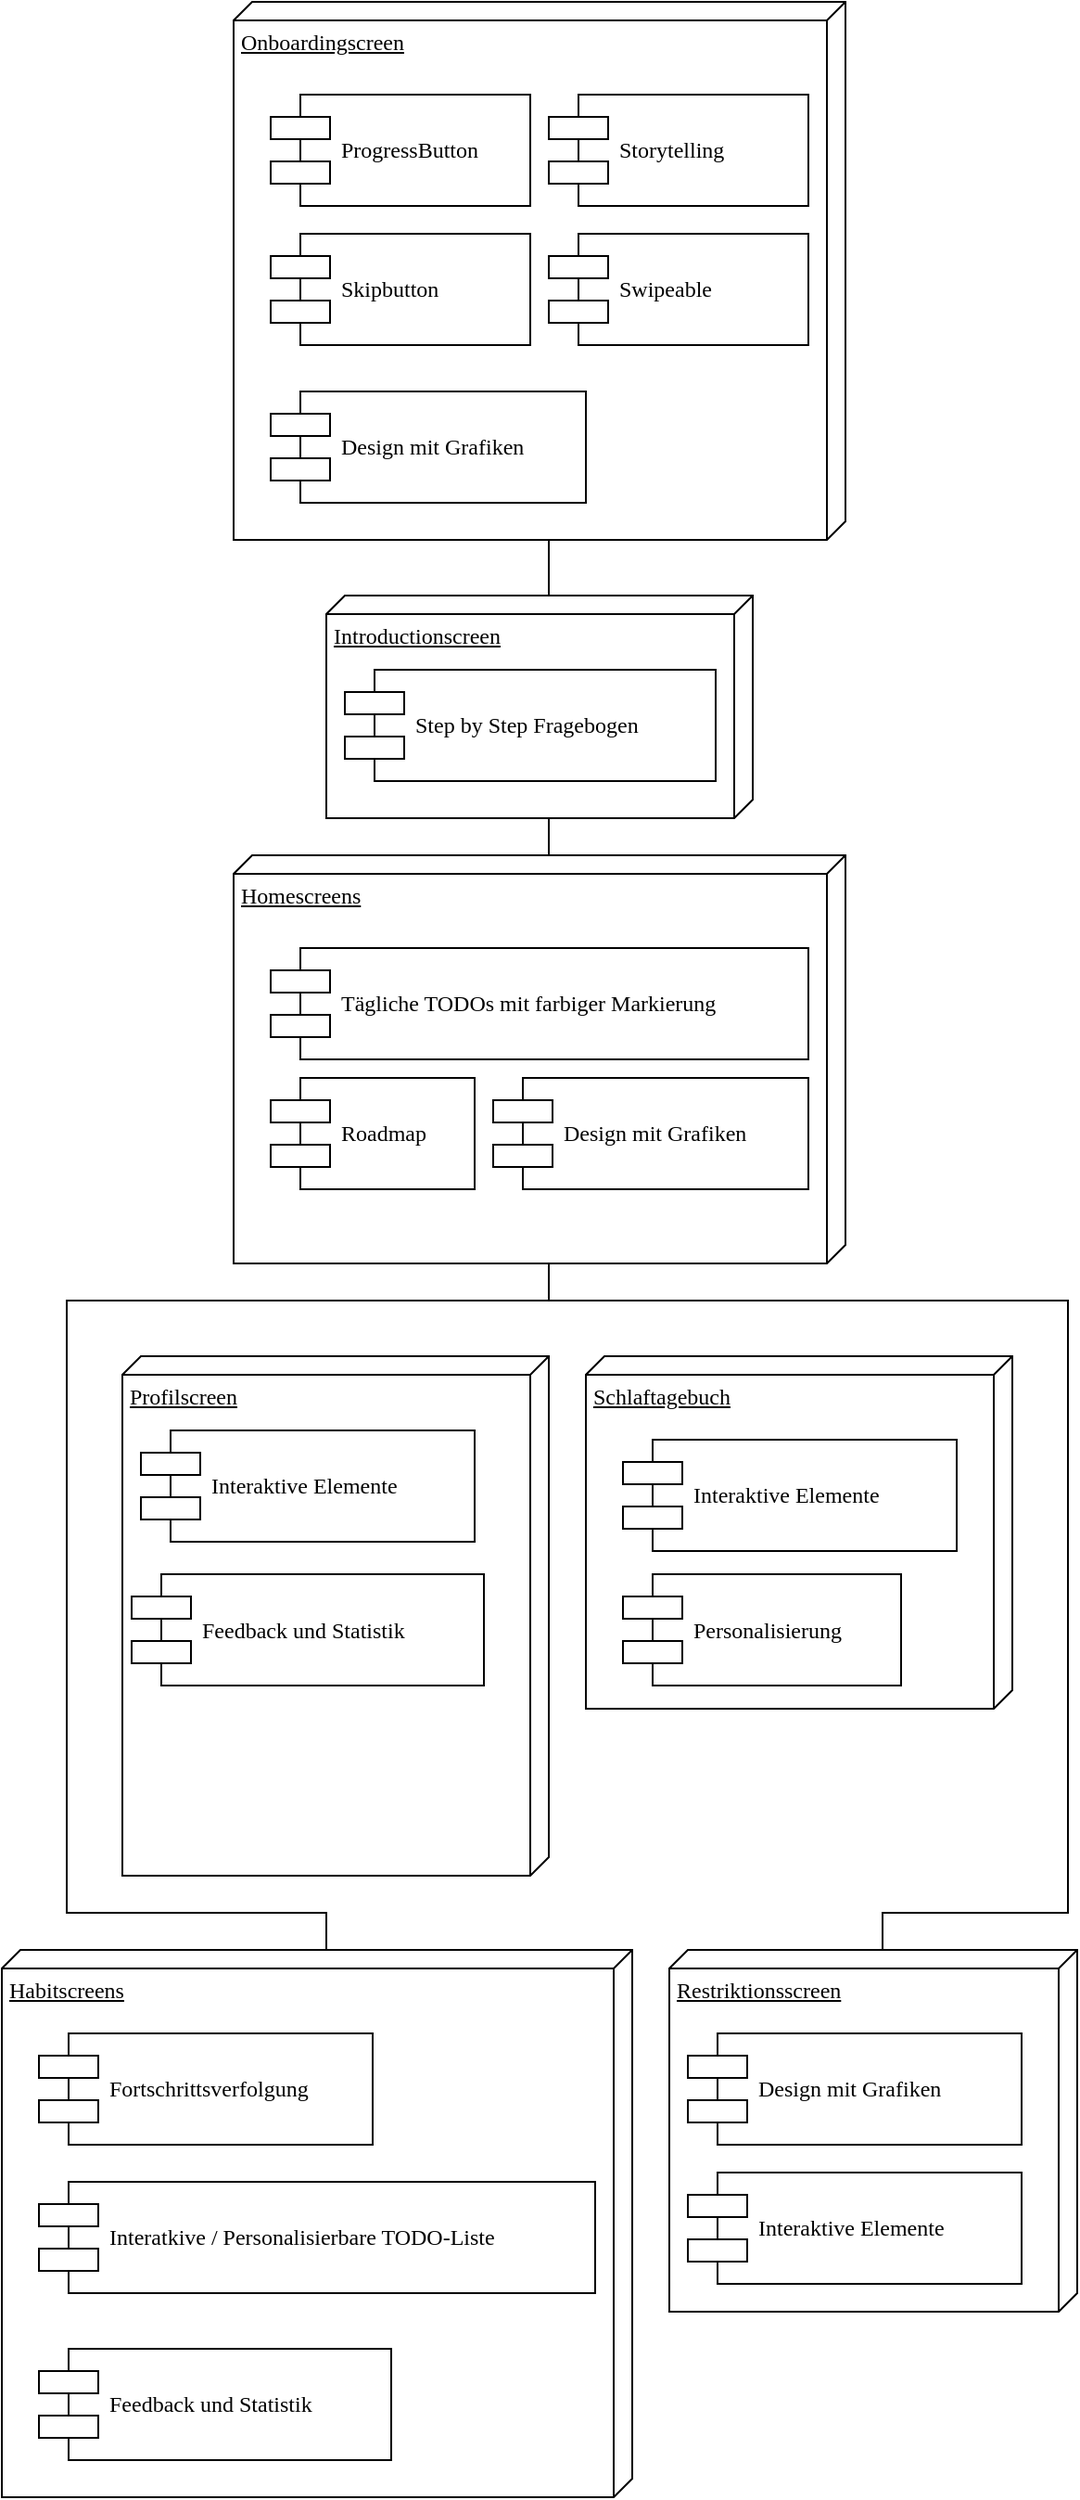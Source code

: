 <mxfile version="21.4.0" type="github">
  <diagram name="Page-1" id="5f0bae14-7c28-e335-631c-24af17079c00">
    <mxGraphModel dx="929" dy="1361" grid="1" gridSize="10" guides="1" tooltips="1" connect="1" arrows="1" fold="1" page="1" pageScale="1" pageWidth="1100" pageHeight="850" background="none" math="0" shadow="0">
      <root>
        <mxCell id="0" />
        <mxCell id="1" parent="0" />
        <mxCell id="39150e848f15840c-1" value="Onboardingscreen" style="verticalAlign=top;align=left;spacingTop=8;spacingLeft=2;spacingRight=12;shape=cube;size=10;direction=south;fontStyle=4;html=1;rounded=0;shadow=0;comic=0;labelBackgroundColor=none;strokeWidth=1;fontFamily=Verdana;fontSize=12" parent="1" vertex="1">
          <mxGeometry x="135" y="-830" width="330" height="290" as="geometry" />
        </mxCell>
        <mxCell id="39150e848f15840c-2" value="Homescreens" style="verticalAlign=top;align=left;spacingTop=8;spacingLeft=2;spacingRight=12;shape=cube;size=10;direction=south;fontStyle=4;html=1;rounded=0;shadow=0;comic=0;labelBackgroundColor=none;strokeWidth=1;fontFamily=Verdana;fontSize=12" parent="1" vertex="1">
          <mxGeometry x="135" y="-370" width="330" height="220" as="geometry" />
        </mxCell>
        <mxCell id="39150e848f15840c-3" value="Introductionscreen" style="verticalAlign=top;align=left;spacingTop=8;spacingLeft=2;spacingRight=12;shape=cube;size=10;direction=south;fontStyle=4;html=1;rounded=0;shadow=0;comic=0;labelBackgroundColor=none;strokeWidth=1;fontFamily=Verdana;fontSize=12" parent="1" vertex="1">
          <mxGeometry x="185" y="-510" width="230" height="120" as="geometry" />
        </mxCell>
        <mxCell id="39150e848f15840c-7" value="Tägliche TODOs mit farbiger Markierung" style="shape=component;align=left;spacingLeft=36;rounded=0;shadow=0;comic=0;labelBackgroundColor=none;strokeWidth=1;fontFamily=Verdana;fontSize=12;html=1;" parent="1" vertex="1">
          <mxGeometry x="155" y="-320" width="290" height="60" as="geometry" />
        </mxCell>
        <mxCell id="39150e848f15840c-10" value="ProgressButton" style="shape=component;align=left;spacingLeft=36;rounded=0;shadow=0;comic=0;labelBackgroundColor=none;strokeWidth=1;fontFamily=Verdana;fontSize=12;html=1;" parent="1" vertex="1">
          <mxGeometry x="155" y="-780" width="140" height="60" as="geometry" />
        </mxCell>
        <mxCell id="39150e848f15840c-17" style="edgeStyle=orthogonalEdgeStyle;rounded=0;html=1;labelBackgroundColor=none;startArrow=none;startFill=0;startSize=8;endArrow=none;endFill=0;endSize=16;fontFamily=Verdana;fontSize=12;entryX=0;entryY=0;entryDx=0;entryDy=160;entryPerimeter=0;" parent="1" target="39150e848f15840c-2" edge="1">
          <mxGeometry relative="1" as="geometry">
            <Array as="points">
              <mxPoint x="305" y="-390" />
            </Array>
            <mxPoint x="410" y="-470" as="targetPoint" />
            <mxPoint x="285.059" y="-390" as="sourcePoint" />
          </mxGeometry>
        </mxCell>
        <mxCell id="39150e848f15840c-18" style="edgeStyle=orthogonalEdgeStyle;rounded=0;html=1;labelBackgroundColor=none;startArrow=none;startFill=0;startSize=8;endArrow=none;endFill=0;endSize=16;fontFamily=Verdana;fontSize=12;exitX=0;exitY=0;exitDx=0;exitDy=110;exitPerimeter=0;" parent="1" source="39150e848f15840c-3" target="39150e848f15840c-1" edge="1">
          <mxGeometry relative="1" as="geometry">
            <Array as="points">
              <mxPoint x="305" y="-530" />
              <mxPoint x="305" y="-530" />
            </Array>
            <mxPoint x="305" y="-490" as="sourcePoint" />
          </mxGeometry>
        </mxCell>
        <mxCell id="GZp-4GX_bm0-hnHdVh08-3" value="Skipbutton" style="shape=component;align=left;spacingLeft=36;rounded=0;shadow=0;comic=0;labelBackgroundColor=none;strokeWidth=1;fontFamily=Verdana;fontSize=12;html=1;" parent="1" vertex="1">
          <mxGeometry x="155" y="-705" width="140" height="60" as="geometry" />
        </mxCell>
        <mxCell id="GZp-4GX_bm0-hnHdVh08-4" value="Swipeable" style="shape=component;align=left;spacingLeft=36;rounded=0;shadow=0;comic=0;labelBackgroundColor=none;strokeWidth=1;fontFamily=Verdana;fontSize=12;html=1;" parent="1" vertex="1">
          <mxGeometry x="305" y="-705" width="140" height="60" as="geometry" />
        </mxCell>
        <mxCell id="GZp-4GX_bm0-hnHdVh08-5" value="Storytelling" style="shape=component;align=left;spacingLeft=36;rounded=0;shadow=0;comic=0;labelBackgroundColor=none;strokeWidth=1;fontFamily=Verdana;fontSize=12;html=1;" parent="1" vertex="1">
          <mxGeometry x="305" y="-780" width="140" height="60" as="geometry" />
        </mxCell>
        <mxCell id="GZp-4GX_bm0-hnHdVh08-6" value="Step by Step Fragebogen" style="shape=component;align=left;spacingLeft=36;rounded=0;shadow=0;comic=0;labelBackgroundColor=none;strokeWidth=1;fontFamily=Verdana;fontSize=12;html=1;" parent="1" vertex="1">
          <mxGeometry x="195" y="-470" width="200" height="60" as="geometry" />
        </mxCell>
        <mxCell id="GZp-4GX_bm0-hnHdVh08-7" value="Roadmap" style="shape=component;align=left;spacingLeft=36;rounded=0;shadow=0;comic=0;labelBackgroundColor=none;strokeWidth=1;fontFamily=Verdana;fontSize=12;html=1;" parent="1" vertex="1">
          <mxGeometry x="155" y="-250" width="110" height="60" as="geometry" />
        </mxCell>
        <mxCell id="GZp-4GX_bm0-hnHdVh08-10" value="Habitscreens" style="verticalAlign=top;align=left;spacingTop=8;spacingLeft=2;spacingRight=12;shape=cube;size=10;direction=south;fontStyle=4;html=1;rounded=0;shadow=0;comic=0;labelBackgroundColor=none;strokeWidth=1;fontFamily=Verdana;fontSize=12" parent="1" vertex="1">
          <mxGeometry x="10" y="220" width="340" height="295" as="geometry" />
        </mxCell>
        <mxCell id="GZp-4GX_bm0-hnHdVh08-11" value="Fortschrittsverfolgung" style="shape=component;align=left;spacingLeft=36;rounded=0;shadow=0;comic=0;labelBackgroundColor=none;strokeWidth=1;fontFamily=Verdana;fontSize=12;html=1;" parent="1" vertex="1">
          <mxGeometry x="30" y="265" width="180" height="60" as="geometry" />
        </mxCell>
        <mxCell id="GZp-4GX_bm0-hnHdVh08-12" value="Interatkive / Personalisierbare TODO-Liste" style="shape=component;align=left;spacingLeft=36;rounded=0;shadow=0;comic=0;labelBackgroundColor=none;strokeWidth=1;fontFamily=Verdana;fontSize=12;html=1;" parent="1" vertex="1">
          <mxGeometry x="30" y="345" width="300" height="60" as="geometry" />
        </mxCell>
        <mxCell id="GZp-4GX_bm0-hnHdVh08-13" value="Feedback und Statistik" style="shape=component;align=left;spacingLeft=36;rounded=0;shadow=0;comic=0;labelBackgroundColor=none;strokeWidth=1;fontFamily=Verdana;fontSize=12;html=1;" parent="1" vertex="1">
          <mxGeometry x="30" y="435" width="190" height="60" as="geometry" />
        </mxCell>
        <mxCell id="GZp-4GX_bm0-hnHdVh08-14" style="edgeStyle=orthogonalEdgeStyle;rounded=0;html=1;labelBackgroundColor=none;startArrow=none;startFill=0;startSize=8;endArrow=none;endFill=0;endSize=16;fontFamily=Verdana;fontSize=12;entryX=0;entryY=0;entryDx=0;entryDy=165;entryPerimeter=0;" parent="1" target="GZp-4GX_bm0-hnHdVh08-10" edge="1">
          <mxGeometry relative="1" as="geometry">
            <Array as="points">
              <mxPoint x="305" y="-130" />
              <mxPoint x="45" y="-130" />
              <mxPoint x="45" y="200" />
              <mxPoint x="185" y="200" />
            </Array>
            <mxPoint x="305" y="-150" as="sourcePoint" />
            <mxPoint x="470.0" y="-110.0" as="targetPoint" />
          </mxGeometry>
        </mxCell>
        <mxCell id="GZp-4GX_bm0-hnHdVh08-15" value="Design mit Grafiken" style="shape=component;align=left;spacingLeft=36;rounded=0;shadow=0;comic=0;labelBackgroundColor=none;strokeWidth=1;fontFamily=Verdana;fontSize=12;html=1;" parent="1" vertex="1">
          <mxGeometry x="275" y="-250" width="170" height="60" as="geometry" />
        </mxCell>
        <mxCell id="GZp-4GX_bm0-hnHdVh08-16" value="Design mit Grafiken" style="shape=component;align=left;spacingLeft=36;rounded=0;shadow=0;comic=0;labelBackgroundColor=none;strokeWidth=1;fontFamily=Verdana;fontSize=12;html=1;" parent="1" vertex="1">
          <mxGeometry x="155" y="-620" width="170" height="60" as="geometry" />
        </mxCell>
        <mxCell id="GZp-4GX_bm0-hnHdVh08-17" value="Schlaftagebuch" style="verticalAlign=top;align=left;spacingTop=8;spacingLeft=2;spacingRight=12;shape=cube;size=10;direction=south;fontStyle=4;html=1;rounded=0;shadow=0;comic=0;labelBackgroundColor=none;strokeWidth=1;fontFamily=Verdana;fontSize=12" parent="1" vertex="1">
          <mxGeometry x="325" y="-100" width="230" height="190" as="geometry" />
        </mxCell>
        <mxCell id="GZp-4GX_bm0-hnHdVh08-18" value="Interaktive Elemente" style="shape=component;align=left;spacingLeft=36;rounded=0;shadow=0;comic=0;labelBackgroundColor=none;strokeWidth=1;fontFamily=Verdana;fontSize=12;html=1;" parent="1" vertex="1">
          <mxGeometry x="345" y="-55" width="180" height="60" as="geometry" />
        </mxCell>
        <mxCell id="GZp-4GX_bm0-hnHdVh08-21" value="Restriktionsscreen" style="verticalAlign=top;align=left;spacingTop=8;spacingLeft=2;spacingRight=12;shape=cube;size=10;direction=south;fontStyle=4;html=1;rounded=0;shadow=0;comic=0;labelBackgroundColor=none;strokeWidth=1;fontFamily=Verdana;fontSize=12" parent="1" vertex="1">
          <mxGeometry x="370" y="220" width="220" height="195" as="geometry" />
        </mxCell>
        <mxCell id="GZp-4GX_bm0-hnHdVh08-22" value="Design mit Grafiken" style="shape=component;align=left;spacingLeft=36;rounded=0;shadow=0;comic=0;labelBackgroundColor=none;strokeWidth=1;fontFamily=Verdana;fontSize=12;html=1;" parent="1" vertex="1">
          <mxGeometry x="380" y="265" width="180" height="60" as="geometry" />
        </mxCell>
        <mxCell id="GZp-4GX_bm0-hnHdVh08-24" value="Interaktive Elemente" style="shape=component;align=left;spacingLeft=36;rounded=0;shadow=0;comic=0;labelBackgroundColor=none;strokeWidth=1;fontFamily=Verdana;fontSize=12;html=1;" parent="1" vertex="1">
          <mxGeometry x="380" y="340" width="180" height="60" as="geometry" />
        </mxCell>
        <mxCell id="GZp-4GX_bm0-hnHdVh08-25" value="Profilscreen" style="verticalAlign=top;align=left;spacingTop=8;spacingLeft=2;spacingRight=12;shape=cube;size=10;direction=south;fontStyle=4;html=1;rounded=0;shadow=0;comic=0;labelBackgroundColor=none;strokeWidth=1;fontFamily=Verdana;fontSize=12" parent="1" vertex="1">
          <mxGeometry x="75" y="-100" width="230" height="280" as="geometry" />
        </mxCell>
        <mxCell id="GZp-4GX_bm0-hnHdVh08-26" value="Interaktive Elemente" style="shape=component;align=left;spacingLeft=36;rounded=0;shadow=0;comic=0;labelBackgroundColor=none;strokeWidth=1;fontFamily=Verdana;fontSize=12;html=1;" parent="1" vertex="1">
          <mxGeometry x="85" y="-60" width="180" height="60" as="geometry" />
        </mxCell>
        <mxCell id="GZp-4GX_bm0-hnHdVh08-27" value="Feedback und Statistik" style="shape=component;align=left;spacingLeft=36;rounded=0;shadow=0;comic=0;labelBackgroundColor=none;strokeWidth=1;fontFamily=Verdana;fontSize=12;html=1;" parent="1" vertex="1">
          <mxGeometry x="80" y="17.5" width="190" height="60" as="geometry" />
        </mxCell>
        <mxCell id="GZp-4GX_bm0-hnHdVh08-28" value="Personalisierung" style="shape=component;align=left;spacingLeft=36;rounded=0;shadow=0;comic=0;labelBackgroundColor=none;strokeWidth=1;fontFamily=Verdana;fontSize=12;html=1;" parent="1" vertex="1">
          <mxGeometry x="345" y="17.5" width="150" height="60" as="geometry" />
        </mxCell>
        <mxCell id="SHw61sotzAxXoNDyE2m5-2" style="edgeStyle=orthogonalEdgeStyle;rounded=0;html=1;labelBackgroundColor=none;startArrow=none;startFill=0;startSize=8;endArrow=none;endFill=0;endSize=16;fontFamily=Verdana;fontSize=12;entryX=0;entryY=0;entryDx=0;entryDy=105;entryPerimeter=0;" edge="1" parent="1" target="GZp-4GX_bm0-hnHdVh08-21">
          <mxGeometry relative="1" as="geometry">
            <Array as="points">
              <mxPoint x="305" y="-150" />
              <mxPoint x="305" y="-130" />
              <mxPoint x="585" y="-130" />
              <mxPoint x="585" y="200" />
              <mxPoint x="485" y="200" />
            </Array>
            <mxPoint x="315" y="-150" as="sourcePoint" />
            <mxPoint x="759.95" y="150" as="targetPoint" />
          </mxGeometry>
        </mxCell>
      </root>
    </mxGraphModel>
  </diagram>
</mxfile>
